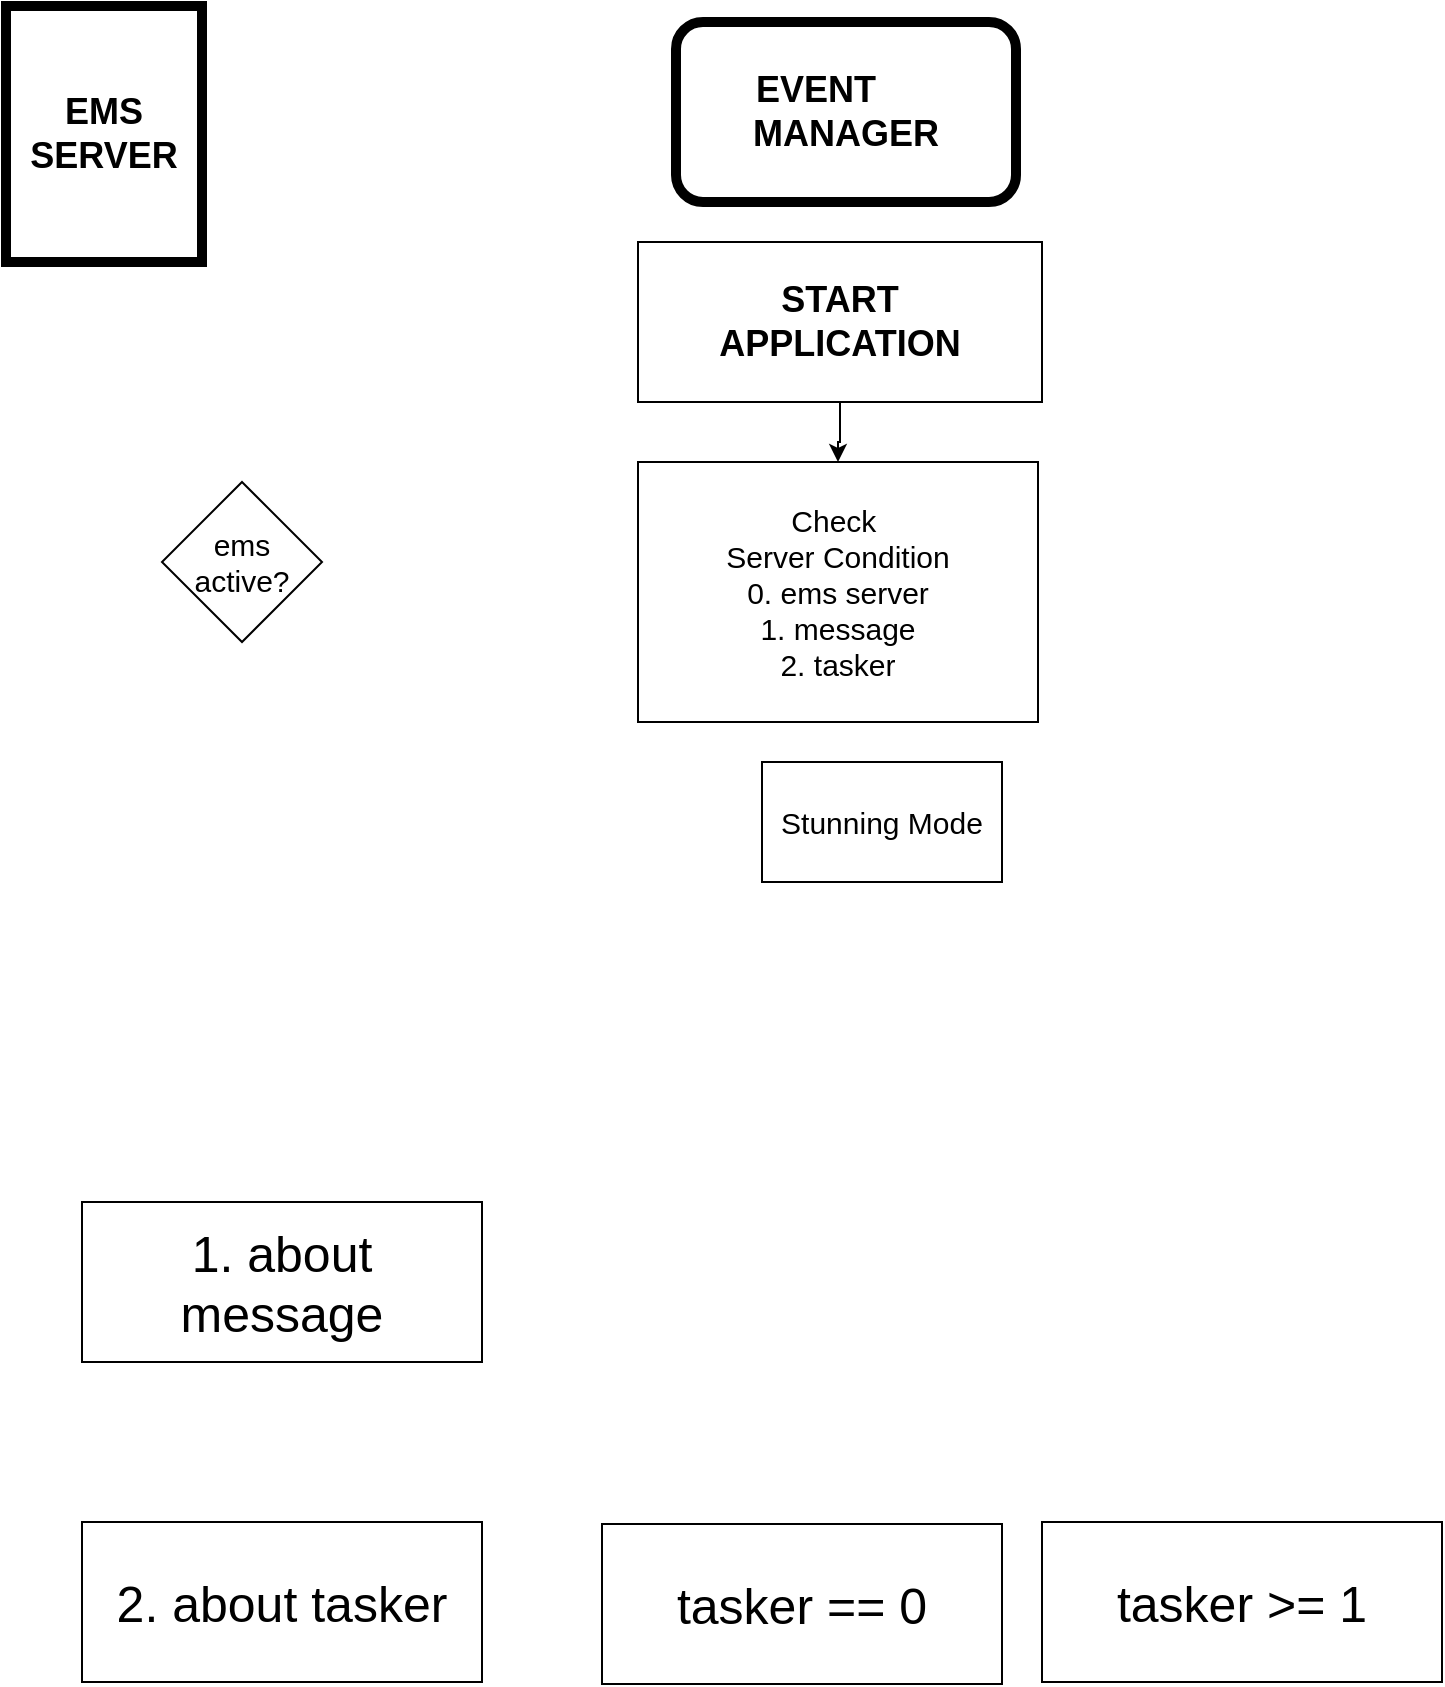 <mxfile version="13.9.9" type="device" pages="4"><diagram id="DstV6jLsQKrF9CmO7Yt-" name="EM"><mxGraphModel dx="1086" dy="806" grid="1" gridSize="10" guides="1" tooltips="1" connect="1" arrows="1" fold="1" page="1" pageScale="1" pageWidth="827" pageHeight="1169" math="0" shadow="0"><root><mxCell id="0"/><mxCell id="1" parent="0"/><mxCell id="d5lvEoPaxupma-hy94co-1" value="&lt;b style=&quot;font-size: 18px;&quot;&gt;EMS&lt;br style=&quot;font-size: 18px;&quot;&gt;SERVER&lt;/b&gt;" style="rounded=0;whiteSpace=wrap;html=1;strokeWidth=5;fontSize=18;" parent="1" vertex="1"><mxGeometry x="2" y="2" width="98" height="128" as="geometry"/></mxCell><mxCell id="d5lvEoPaxupma-hy94co-2" value="&lt;b style=&quot;font-size: 18px;&quot;&gt;EVENT&amp;nbsp; &amp;nbsp; &amp;nbsp;&amp;nbsp;&lt;br style=&quot;font-size: 18px;&quot;&gt;&lt;/b&gt;&lt;div style=&quot;font-size: 18px;&quot;&gt;&lt;span style=&quot;font-size: 18px;&quot;&gt;&lt;b style=&quot;font-size: 18px;&quot;&gt;MANAGER&lt;/b&gt;&lt;/span&gt;&lt;/div&gt;" style="rounded=1;whiteSpace=wrap;html=1;strokeWidth=5;fontSize=18;align=center;" parent="1" vertex="1"><mxGeometry x="337" y="10" width="170" height="90" as="geometry"/></mxCell><mxCell id="d5lvEoPaxupma-hy94co-3" value="Check&amp;nbsp;&lt;br style=&quot;font-size: 15px&quot;&gt;Server Condition&lt;br style=&quot;font-size: 15px&quot;&gt;0. ems server&lt;br style=&quot;font-size: 15px&quot;&gt;1. message&lt;br style=&quot;font-size: 15px&quot;&gt;2. tasker" style="rounded=0;whiteSpace=wrap;html=1;strokeWidth=1;fontSize=15;" parent="1" vertex="1"><mxGeometry x="318" y="230" width="200" height="130" as="geometry"/></mxCell><mxCell id="d5lvEoPaxupma-hy94co-6" style="edgeStyle=orthogonalEdgeStyle;rounded=0;orthogonalLoop=1;jettySize=auto;html=1;fontSize=25;" parent="1" source="d5lvEoPaxupma-hy94co-4" target="d5lvEoPaxupma-hy94co-3" edge="1"><mxGeometry relative="1" as="geometry"/></mxCell><mxCell id="d5lvEoPaxupma-hy94co-4" value="&lt;b style=&quot;font-size: 18px;&quot;&gt;START&lt;br style=&quot;font-size: 18px;&quot;&gt;APPLICATION&lt;/b&gt;" style="rounded=0;whiteSpace=wrap;html=1;strokeWidth=1;fontSize=18;" parent="1" vertex="1"><mxGeometry x="318" y="120" width="202" height="80" as="geometry"/></mxCell><mxCell id="d5lvEoPaxupma-hy94co-9" value="2. about tasker" style="rounded=0;whiteSpace=wrap;html=1;strokeWidth=1;fontSize=25;" parent="1" vertex="1"><mxGeometry x="40" y="760" width="200" height="80" as="geometry"/></mxCell><mxCell id="d5lvEoPaxupma-hy94co-10" value="tasker == 0" style="rounded=0;whiteSpace=wrap;html=1;strokeWidth=1;fontSize=25;" parent="1" vertex="1"><mxGeometry x="300" y="761" width="200" height="80" as="geometry"/></mxCell><mxCell id="d5lvEoPaxupma-hy94co-11" value="tasker &amp;gt;= 1" style="rounded=0;whiteSpace=wrap;html=1;strokeWidth=1;fontSize=25;" parent="1" vertex="1"><mxGeometry x="520" y="760" width="200" height="80" as="geometry"/></mxCell><mxCell id="d5lvEoPaxupma-hy94co-12" value="1. about message" style="rounded=0;whiteSpace=wrap;html=1;strokeWidth=1;fontSize=25;" parent="1" vertex="1"><mxGeometry x="40" y="600" width="200" height="80" as="geometry"/></mxCell><mxCell id="d5lvEoPaxupma-hy94co-13" value="ems&lt;br&gt;active?" style="rhombus;whiteSpace=wrap;html=1;strokeWidth=1;fontSize=15;" parent="1" vertex="1"><mxGeometry x="80" y="240" width="80" height="80" as="geometry"/></mxCell><mxCell id="d5lvEoPaxupma-hy94co-15" value="Stunning Mode" style="rounded=0;whiteSpace=wrap;html=1;strokeWidth=1;fontSize=15;" parent="1" vertex="1"><mxGeometry x="380" y="380" width="120" height="60" as="geometry"/></mxCell></root></mxGraphModel></diagram><diagram id="oh-5tEbKM5CdS9Bh8Jxt" name="EM-GetNewQueue"><mxGraphModel dx="1673" dy="967" grid="1" gridSize="10" guides="1" tooltips="1" connect="1" arrows="1" fold="1" page="1" pageScale="1" pageWidth="827" pageHeight="1169" math="0" shadow="0"><root><mxCell id="JtjxIQa37NPiG9sp15od-0"/><mxCell id="JtjxIQa37NPiG9sp15od-1" parent="JtjxIQa37NPiG9sp15od-0"/><mxCell id="lF8ZFY_E4-bkxzpSxRak-0" value="&lt;b style=&quot;font-size: 18px;&quot;&gt;EMS&lt;br style=&quot;font-size: 18px;&quot;&gt;SERVER&lt;/b&gt;" style="rounded=0;whiteSpace=wrap;html=1;strokeWidth=5;fontSize=18;" vertex="1" parent="JtjxIQa37NPiG9sp15od-1"><mxGeometry x="2" y="2" width="98" height="128" as="geometry"/></mxCell><mxCell id="lF8ZFY_E4-bkxzpSxRak-1" value="&lt;b style=&quot;font-size: 18px;&quot;&gt;EVENT&amp;nbsp; &amp;nbsp; &amp;nbsp;&amp;nbsp;&lt;br style=&quot;font-size: 18px;&quot;&gt;&lt;/b&gt;&lt;div style=&quot;font-size: 18px;&quot;&gt;&lt;span style=&quot;font-size: 18px;&quot;&gt;&lt;b style=&quot;font-size: 18px;&quot;&gt;MANAGER&lt;/b&gt;&lt;/span&gt;&lt;/div&gt;" style="rounded=1;whiteSpace=wrap;html=1;strokeWidth=5;fontSize=18;align=center;" vertex="1" parent="JtjxIQa37NPiG9sp15od-1"><mxGeometry x="360" y="10" width="170" height="90" as="geometry"/></mxCell><mxCell id="lF8ZFY_E4-bkxzpSxRak-4" value="" style="shape=flexArrow;endArrow=classic;html=1;fontSize=15;" edge="1" parent="JtjxIQa37NPiG9sp15od-1"><mxGeometry width="50" height="50" relative="1" as="geometry"><mxPoint x="130" y="60" as="sourcePoint"/><mxPoint x="329" y="60" as="targetPoint"/></mxGeometry></mxCell><mxCell id="lF8ZFY_E4-bkxzpSxRak-7" style="edgeStyle=orthogonalEdgeStyle;rounded=0;orthogonalLoop=1;jettySize=auto;html=1;entryX=0.5;entryY=0;entryDx=0;entryDy=0;fontSize=15;" edge="1" parent="JtjxIQa37NPiG9sp15od-1" source="lF8ZFY_E4-bkxzpSxRak-5" target="lF8ZFY_E4-bkxzpSxRak-6"><mxGeometry relative="1" as="geometry"/></mxCell><mxCell id="lF8ZFY_E4-bkxzpSxRak-5" value="queue.create" style="rounded=0;whiteSpace=wrap;html=1;strokeWidth=1;fontSize=15;" vertex="1" parent="JtjxIQa37NPiG9sp15od-1"><mxGeometry x="170" y="110" width="120" height="60" as="geometry"/></mxCell><mxCell id="lF8ZFY_E4-bkxzpSxRak-12" style="edgeStyle=orthogonalEdgeStyle;rounded=0;orthogonalLoop=1;jettySize=auto;html=1;entryX=0.5;entryY=0;entryDx=0;entryDy=0;fontSize=15;" edge="1" parent="JtjxIQa37NPiG9sp15od-1" source="lF8ZFY_E4-bkxzpSxRak-6" target="lF8ZFY_E4-bkxzpSxRak-11"><mxGeometry relative="1" as="geometry"/></mxCell><mxCell id="lF8ZFY_E4-bkxzpSxRak-6" value="Extract&amp;nbsp;&lt;br&gt;Destination Name" style="rounded=0;whiteSpace=wrap;html=1;strokeWidth=1;fontSize=15;" vertex="1" parent="JtjxIQa37NPiG9sp15od-1"><mxGeometry x="170" y="210" width="120" height="60" as="geometry"/></mxCell><mxCell id="lF8ZFY_E4-bkxzpSxRak-14" value="count = 0" style="edgeStyle=orthogonalEdgeStyle;rounded=0;orthogonalLoop=1;jettySize=auto;html=1;entryX=0.5;entryY=0;entryDx=0;entryDy=0;fontSize=15;" edge="1" parent="JtjxIQa37NPiG9sp15od-1" source="lF8ZFY_E4-bkxzpSxRak-11" target="lF8ZFY_E4-bkxzpSxRak-13"><mxGeometry relative="1" as="geometry"/></mxCell><mxCell id="lF8ZFY_E4-bkxzpSxRak-16" value="count&amp;nbsp;&lt;br&gt;!=&lt;br&gt;0" style="edgeStyle=orthogonalEdgeStyle;rounded=0;orthogonalLoop=1;jettySize=auto;html=1;entryX=1;entryY=0.5;entryDx=0;entryDy=0;fontSize=15;" edge="1" parent="JtjxIQa37NPiG9sp15od-1" source="lF8ZFY_E4-bkxzpSxRak-11" target="lF8ZFY_E4-bkxzpSxRak-15"><mxGeometry relative="1" as="geometry"/></mxCell><mxCell id="lF8ZFY_E4-bkxzpSxRak-11" value="Receiver Count&amp;nbsp;&lt;br&gt;== 0?" style="rhombus;whiteSpace=wrap;html=1;strokeWidth=1;fontSize=15;" vertex="1" parent="JtjxIQa37NPiG9sp15od-1"><mxGeometry x="190" y="310" width="80" height="80" as="geometry"/></mxCell><mxCell id="lF8ZFY_E4-bkxzpSxRak-13" value="New Queue&lt;br&gt;Assign To TSK" style="rounded=0;whiteSpace=wrap;html=1;strokeWidth=1;fontSize=15;" vertex="1" parent="JtjxIQa37NPiG9sp15od-1"><mxGeometry x="170" y="440" width="120" height="60" as="geometry"/></mxCell><mxCell id="lF8ZFY_E4-bkxzpSxRak-15" value="TEST CASE&lt;br&gt;Wrong Signal" style="rounded=0;whiteSpace=wrap;html=1;strokeWidth=1;fontSize=15;" vertex="1" parent="JtjxIQa37NPiG9sp15od-1"><mxGeometry x="10" y="320" width="120" height="60" as="geometry"/></mxCell><mxCell id="lF8ZFY_E4-bkxzpSxRak-17" value="Find&lt;br&gt;IDLE TSK" style="rounded=0;whiteSpace=wrap;html=1;strokeWidth=1;fontSize=15;" vertex="1" parent="JtjxIQa37NPiG9sp15od-1"><mxGeometry x="170" y="540" width="120" height="60" as="geometry"/></mxCell><mxCell id="lF8ZFY_E4-bkxzpSxRak-18" value="Send EMS to TSK" style="rounded=0;whiteSpace=wrap;html=1;strokeWidth=1;fontSize=15;" vertex="1" parent="JtjxIQa37NPiG9sp15od-1"><mxGeometry x="170" y="640" width="120" height="60" as="geometry"/></mxCell><mxCell id="lF8ZFY_E4-bkxzpSxRak-19" value="INSERT&lt;br&gt;MAP&lt;br&gt;with TSK NAME" style="rounded=0;whiteSpace=wrap;html=1;strokeWidth=1;fontSize=15;" vertex="1" parent="JtjxIQa37NPiG9sp15od-1"><mxGeometry x="170" y="730" width="120" height="60" as="geometry"/></mxCell><mxCell id="lF8ZFY_E4-bkxzpSxRak-20" value="&lt;h1&gt;Find IDLE TSK&lt;/h1&gt;&lt;p&gt;1. Get to Know How many TSK are Running&lt;br&gt;2. TSK's Marking Queue Count&lt;/p&gt;" style="text;html=1;strokeColor=none;fillColor=none;spacing=5;spacingTop=-20;whiteSpace=wrap;overflow=hidden;rounded=0;fontSize=15;" vertex="1" parent="JtjxIQa37NPiG9sp15od-1"><mxGeometry x="380" y="500" width="270" height="120" as="geometry"/></mxCell></root></mxGraphModel></diagram><diagram id="VR8oJPGQAn_Bdzss3h4_" name="Tsk_Mng_Map"><mxGraphModel dx="460" dy="813" grid="1" gridSize="10" guides="1" tooltips="1" connect="1" arrows="1" fold="1" page="1" pageScale="1" pageWidth="827" pageHeight="1169" math="0" shadow="0"><root><mxCell id="4BC5pHNo5xwlMdb2qNpQ-0"/><mxCell id="4BC5pHNo5xwlMdb2qNpQ-1" parent="4BC5pHNo5xwlMdb2qNpQ-0"/><mxCell id="4BC5pHNo5xwlMdb2qNpQ-2" value="EVEBT&lt;br&gt;TASKER" style="rounded=0;whiteSpace=wrap;html=1;" vertex="1" parent="4BC5pHNo5xwlMdb2qNpQ-1"><mxGeometry x="110" y="130" width="120" height="60" as="geometry"/></mxCell><mxCell id="4BC5pHNo5xwlMdb2qNpQ-7" style="edgeStyle=orthogonalEdgeStyle;rounded=0;orthogonalLoop=1;jettySize=auto;html=1;entryX=0.5;entryY=0;entryDx=0;entryDy=0;" edge="1" parent="4BC5pHNo5xwlMdb2qNpQ-1" source="4BC5pHNo5xwlMdb2qNpQ-3" target="4BC5pHNo5xwlMdb2qNpQ-6"><mxGeometry relative="1" as="geometry"/></mxCell><mxCell id="4BC5pHNo5xwlMdb2qNpQ-3" value="EVEBT&lt;br&gt;MANAGER" style="rounded=0;whiteSpace=wrap;html=1;" vertex="1" parent="4BC5pHNo5xwlMdb2qNpQ-1"><mxGeometry x="540" y="130" width="120" height="60" as="geometry"/></mxCell><mxCell id="4BC5pHNo5xwlMdb2qNpQ-4" value="" style="endArrow=classic;html=1;exitX=1;exitY=0.5;exitDx=0;exitDy=0;entryX=0;entryY=0.5;entryDx=0;entryDy=0;" edge="1" parent="4BC5pHNo5xwlMdb2qNpQ-1" source="4BC5pHNo5xwlMdb2qNpQ-2" target="4BC5pHNo5xwlMdb2qNpQ-3"><mxGeometry width="50" height="50" relative="1" as="geometry"><mxPoint x="420" y="250" as="sourcePoint"/><mxPoint x="470" y="200" as="targetPoint"/></mxGeometry></mxCell><mxCell id="4BC5pHNo5xwlMdb2qNpQ-5" value="EMS&lt;br&gt;Queue Communication" style="edgeLabel;html=1;align=center;verticalAlign=middle;resizable=0;points=[];" vertex="1" connectable="0" parent="4BC5pHNo5xwlMdb2qNpQ-4"><mxGeometry x="0.362" y="-2" relative="1" as="geometry"><mxPoint x="-41.03" y="-2" as="offset"/></mxGeometry></mxCell><mxCell id="4BC5pHNo5xwlMdb2qNpQ-10" style="edgeStyle=orthogonalEdgeStyle;rounded=0;orthogonalLoop=1;jettySize=auto;html=1;entryX=0.5;entryY=0;entryDx=0;entryDy=0;" edge="1" parent="4BC5pHNo5xwlMdb2qNpQ-1" source="4BC5pHNo5xwlMdb2qNpQ-6" target="4BC5pHNo5xwlMdb2qNpQ-9"><mxGeometry relative="1" as="geometry"/></mxCell><mxCell id="4BC5pHNo5xwlMdb2qNpQ-6" value="Get&amp;nbsp;&lt;br&gt;TASKER Name" style="rounded=0;whiteSpace=wrap;html=1;" vertex="1" parent="4BC5pHNo5xwlMdb2qNpQ-1"><mxGeometry x="440" y="240" width="120" height="60" as="geometry"/></mxCell><mxCell id="4BC5pHNo5xwlMdb2qNpQ-8" value="MangerUtil&lt;br&gt;-Singletone-" style="rounded=0;whiteSpace=wrap;html=1;dashed=1;" vertex="1" parent="4BC5pHNo5xwlMdb2qNpQ-1"><mxGeometry x="200" y="500" width="120" height="60" as="geometry"/></mxCell><mxCell id="4BC5pHNo5xwlMdb2qNpQ-13" style="edgeStyle=orthogonalEdgeStyle;rounded=0;orthogonalLoop=1;jettySize=auto;html=1;entryX=0.5;entryY=0;entryDx=0;entryDy=0;" edge="1" parent="4BC5pHNo5xwlMdb2qNpQ-1" source="4BC5pHNo5xwlMdb2qNpQ-9" target="4BC5pHNo5xwlMdb2qNpQ-11"><mxGeometry relative="1" as="geometry"/></mxCell><mxCell id="4BC5pHNo5xwlMdb2qNpQ-9" value="Generate&lt;br&gt;TASKER VO" style="rounded=0;whiteSpace=wrap;html=1;" vertex="1" parent="4BC5pHNo5xwlMdb2qNpQ-1"><mxGeometry x="440" y="320" width="120" height="60" as="geometry"/></mxCell><mxCell id="4BC5pHNo5xwlMdb2qNpQ-15" value="Y" style="edgeStyle=orthogonalEdgeStyle;rounded=0;orthogonalLoop=1;jettySize=auto;html=1;entryX=1;entryY=0.5;entryDx=0;entryDy=0;" edge="1" parent="4BC5pHNo5xwlMdb2qNpQ-1" source="4BC5pHNo5xwlMdb2qNpQ-11" target="4BC5pHNo5xwlMdb2qNpQ-14"><mxGeometry relative="1" as="geometry"/></mxCell><mxCell id="4BC5pHNo5xwlMdb2qNpQ-17" value="N" style="edgeStyle=orthogonalEdgeStyle;rounded=0;orthogonalLoop=1;jettySize=auto;html=1;entryX=0.5;entryY=0;entryDx=0;entryDy=0;" edge="1" parent="4BC5pHNo5xwlMdb2qNpQ-1" source="4BC5pHNo5xwlMdb2qNpQ-11" target="4BC5pHNo5xwlMdb2qNpQ-16"><mxGeometry relative="1" as="geometry"/></mxCell><mxCell id="4BC5pHNo5xwlMdb2qNpQ-11" value="contain?" style="rhombus;whiteSpace=wrap;html=1;" vertex="1" parent="4BC5pHNo5xwlMdb2qNpQ-1"><mxGeometry x="360" y="420" width="80" height="80" as="geometry"/></mxCell><mxCell id="4BC5pHNo5xwlMdb2qNpQ-14" value="Error&lt;br&gt;Something Wrong" style="rounded=0;whiteSpace=wrap;html=1;" vertex="1" parent="4BC5pHNo5xwlMdb2qNpQ-1"><mxGeometry x="200" y="430" width="120" height="60" as="geometry"/></mxCell><mxCell id="4BC5pHNo5xwlMdb2qNpQ-16" value="Insert VO in Map" style="rounded=0;whiteSpace=wrap;html=1;" vertex="1" parent="4BC5pHNo5xwlMdb2qNpQ-1"><mxGeometry x="340" y="540" width="120" height="60" as="geometry"/></mxCell><mxCell id="4BC5pHNo5xwlMdb2qNpQ-18" value="&lt;h1&gt;TASKER VO&lt;/h1&gt;&lt;p&gt;&amp;nbsp;- Generate Time&lt;br&gt;&amp;nbsp;- Tasker Name&lt;br&gt;&amp;nbsp;- Last Updated Time&lt;br&gt;&amp;nbsp;- Managing queue&lt;/p&gt;" style="text;html=1;strokeColor=none;fillColor=none;spacing=5;spacingTop=-20;whiteSpace=wrap;overflow=hidden;rounded=0;dashed=1;" vertex="1" parent="4BC5pHNo5xwlMdb2qNpQ-1"><mxGeometry x="570" y="320" width="190" height="120" as="geometry"/></mxCell></root></mxGraphModel></diagram><diagram id="AycLg-LTUOTQOyPG_88h" name="sequential"><mxGraphModel dx="1086" dy="806" grid="1" gridSize="10" guides="1" tooltips="1" connect="1" arrows="1" fold="1" page="1" pageScale="1" pageWidth="827" pageHeight="1169" math="0" shadow="0"><root><mxCell id="OmPEeiTZebQYqAK5F4NN-0"/><mxCell id="OmPEeiTZebQYqAK5F4NN-1" parent="OmPEeiTZebQYqAK5F4NN-0"/></root></mxGraphModel></diagram></mxfile>